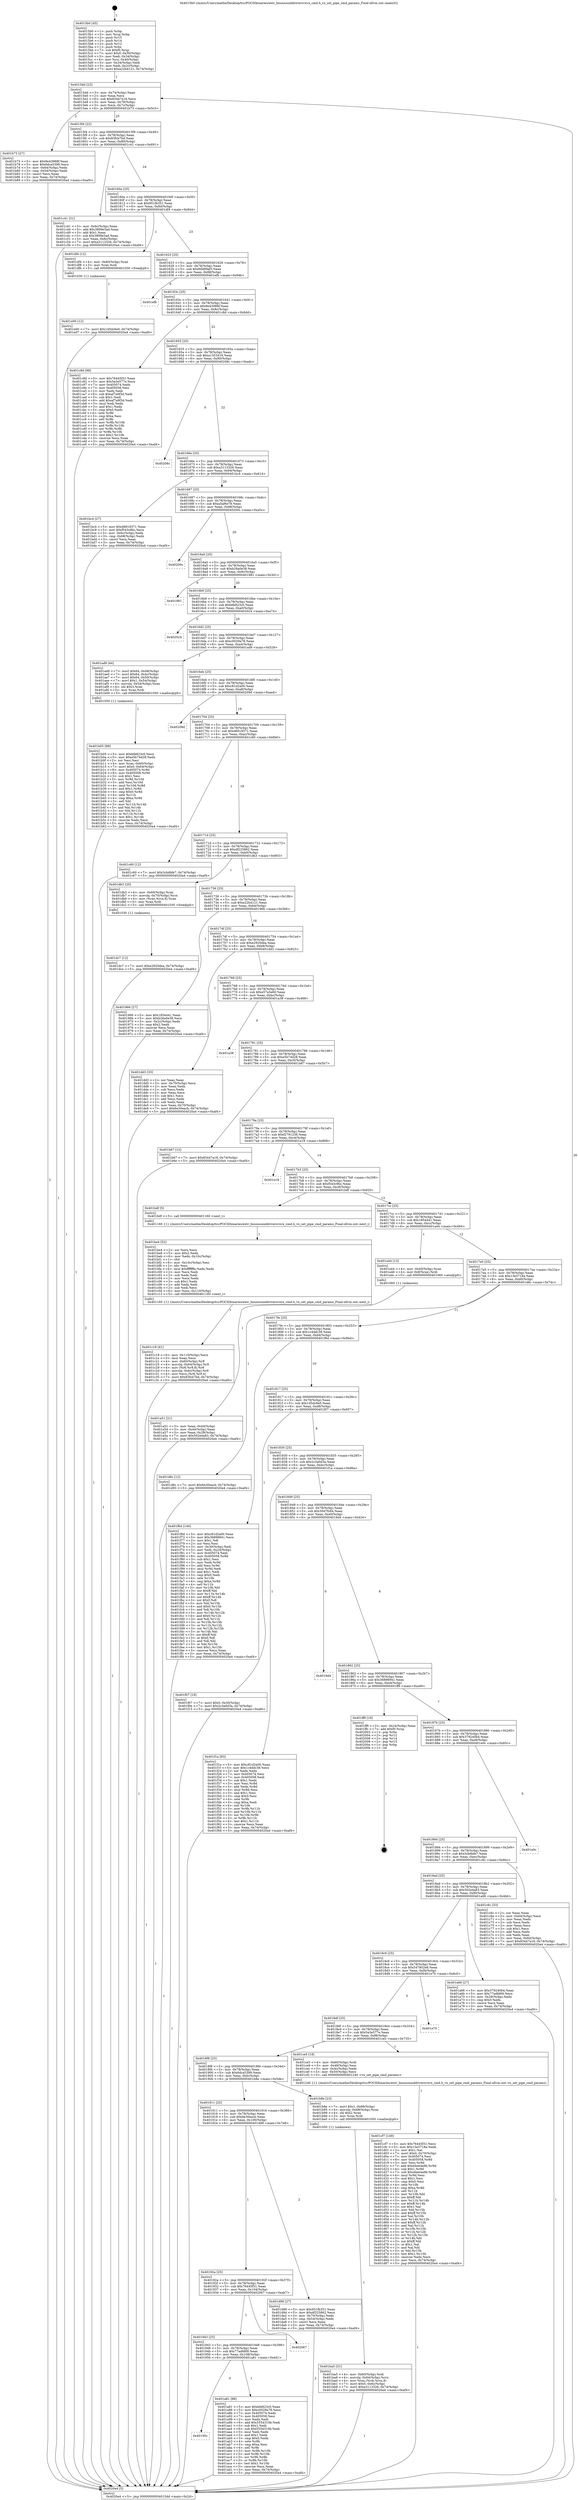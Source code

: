 digraph "0x4015b0" {
  label = "0x4015b0 (/mnt/c/Users/mathe/Desktop/tcc/POCII/binaries/extr_linuxsounddriversvxvx_cmd.h_vx_set_pipe_cmd_params_Final-ollvm.out::main(0))"
  labelloc = "t"
  node[shape=record]

  Entry [label="",width=0.3,height=0.3,shape=circle,fillcolor=black,style=filled]
  "0x4015dd" [label="{
     0x4015dd [23]\l
     | [instrs]\l
     &nbsp;&nbsp;0x4015dd \<+3\>: mov -0x74(%rbp),%eax\l
     &nbsp;&nbsp;0x4015e0 \<+2\>: mov %eax,%ecx\l
     &nbsp;&nbsp;0x4015e2 \<+6\>: sub $0x83447a18,%ecx\l
     &nbsp;&nbsp;0x4015e8 \<+3\>: mov %eax,-0x78(%rbp)\l
     &nbsp;&nbsp;0x4015eb \<+3\>: mov %ecx,-0x7c(%rbp)\l
     &nbsp;&nbsp;0x4015ee \<+6\>: je 0000000000401b73 \<main+0x5c3\>\l
  }"]
  "0x401b73" [label="{
     0x401b73 [27]\l
     | [instrs]\l
     &nbsp;&nbsp;0x401b73 \<+5\>: mov $0x9e43988f,%eax\l
     &nbsp;&nbsp;0x401b78 \<+5\>: mov $0x6dca5399,%ecx\l
     &nbsp;&nbsp;0x401b7d \<+3\>: mov -0x64(%rbp),%edx\l
     &nbsp;&nbsp;0x401b80 \<+3\>: cmp -0x54(%rbp),%edx\l
     &nbsp;&nbsp;0x401b83 \<+3\>: cmovl %ecx,%eax\l
     &nbsp;&nbsp;0x401b86 \<+3\>: mov %eax,-0x74(%rbp)\l
     &nbsp;&nbsp;0x401b89 \<+5\>: jmp 00000000004020a4 \<main+0xaf4\>\l
  }"]
  "0x4015f4" [label="{
     0x4015f4 [22]\l
     | [instrs]\l
     &nbsp;&nbsp;0x4015f4 \<+5\>: jmp 00000000004015f9 \<main+0x49\>\l
     &nbsp;&nbsp;0x4015f9 \<+3\>: mov -0x78(%rbp),%eax\l
     &nbsp;&nbsp;0x4015fc \<+5\>: sub $0x83fcb7bd,%eax\l
     &nbsp;&nbsp;0x401601 \<+3\>: mov %eax,-0x80(%rbp)\l
     &nbsp;&nbsp;0x401604 \<+6\>: je 0000000000401c41 \<main+0x691\>\l
  }"]
  Exit [label="",width=0.3,height=0.3,shape=circle,fillcolor=black,style=filled,peripheries=2]
  "0x401c41" [label="{
     0x401c41 [31]\l
     | [instrs]\l
     &nbsp;&nbsp;0x401c41 \<+3\>: mov -0x6c(%rbp),%eax\l
     &nbsp;&nbsp;0x401c44 \<+5\>: add $0x3899e3ad,%eax\l
     &nbsp;&nbsp;0x401c49 \<+3\>: add $0x1,%eax\l
     &nbsp;&nbsp;0x401c4c \<+5\>: sub $0x3899e3ad,%eax\l
     &nbsp;&nbsp;0x401c51 \<+3\>: mov %eax,-0x6c(%rbp)\l
     &nbsp;&nbsp;0x401c54 \<+7\>: movl $0xa3113326,-0x74(%rbp)\l
     &nbsp;&nbsp;0x401c5b \<+5\>: jmp 00000000004020a4 \<main+0xaf4\>\l
  }"]
  "0x40160a" [label="{
     0x40160a [25]\l
     | [instrs]\l
     &nbsp;&nbsp;0x40160a \<+5\>: jmp 000000000040160f \<main+0x5f\>\l
     &nbsp;&nbsp;0x40160f \<+3\>: mov -0x78(%rbp),%eax\l
     &nbsp;&nbsp;0x401612 \<+5\>: sub $0x951fb351,%eax\l
     &nbsp;&nbsp;0x401617 \<+6\>: mov %eax,-0x84(%rbp)\l
     &nbsp;&nbsp;0x40161d \<+6\>: je 0000000000401df4 \<main+0x844\>\l
  }"]
  "0x401e00" [label="{
     0x401e00 [12]\l
     | [instrs]\l
     &nbsp;&nbsp;0x401e00 \<+7\>: movl $0x1d5dc6e0,-0x74(%rbp)\l
     &nbsp;&nbsp;0x401e07 \<+5\>: jmp 00000000004020a4 \<main+0xaf4\>\l
  }"]
  "0x401df4" [label="{
     0x401df4 [12]\l
     | [instrs]\l
     &nbsp;&nbsp;0x401df4 \<+4\>: mov -0x60(%rbp),%rax\l
     &nbsp;&nbsp;0x401df8 \<+3\>: mov %rax,%rdi\l
     &nbsp;&nbsp;0x401dfb \<+5\>: call 0000000000401030 \<free@plt\>\l
     | [calls]\l
     &nbsp;&nbsp;0x401030 \{1\} (unknown)\l
  }"]
  "0x401623" [label="{
     0x401623 [25]\l
     | [instrs]\l
     &nbsp;&nbsp;0x401623 \<+5\>: jmp 0000000000401628 \<main+0x78\>\l
     &nbsp;&nbsp;0x401628 \<+3\>: mov -0x78(%rbp),%eax\l
     &nbsp;&nbsp;0x40162b \<+5\>: sub $0x9d499af3,%eax\l
     &nbsp;&nbsp;0x401630 \<+6\>: mov %eax,-0x88(%rbp)\l
     &nbsp;&nbsp;0x401636 \<+6\>: je 0000000000401efb \<main+0x94b\>\l
  }"]
  "0x401dc7" [label="{
     0x401dc7 [12]\l
     | [instrs]\l
     &nbsp;&nbsp;0x401dc7 \<+7\>: movl $0xe2920dea,-0x74(%rbp)\l
     &nbsp;&nbsp;0x401dce \<+5\>: jmp 00000000004020a4 \<main+0xaf4\>\l
  }"]
  "0x401efb" [label="{
     0x401efb\l
  }", style=dashed]
  "0x40163c" [label="{
     0x40163c [25]\l
     | [instrs]\l
     &nbsp;&nbsp;0x40163c \<+5\>: jmp 0000000000401641 \<main+0x91\>\l
     &nbsp;&nbsp;0x401641 \<+3\>: mov -0x78(%rbp),%eax\l
     &nbsp;&nbsp;0x401644 \<+5\>: sub $0x9e43988f,%eax\l
     &nbsp;&nbsp;0x401649 \<+6\>: mov %eax,-0x8c(%rbp)\l
     &nbsp;&nbsp;0x40164f \<+6\>: je 0000000000401c8d \<main+0x6dd\>\l
  }"]
  "0x401cf7" [label="{
     0x401cf7 [149]\l
     | [instrs]\l
     &nbsp;&nbsp;0x401cf7 \<+5\>: mov $0x76445f31,%ecx\l
     &nbsp;&nbsp;0x401cfc \<+5\>: mov $0x13e3718a,%edx\l
     &nbsp;&nbsp;0x401d01 \<+2\>: mov $0x1,%al\l
     &nbsp;&nbsp;0x401d03 \<+7\>: movl $0x0,-0x70(%rbp)\l
     &nbsp;&nbsp;0x401d0a \<+7\>: mov 0x405074,%esi\l
     &nbsp;&nbsp;0x401d11 \<+8\>: mov 0x405058,%r8d\l
     &nbsp;&nbsp;0x401d19 \<+3\>: mov %esi,%r9d\l
     &nbsp;&nbsp;0x401d1c \<+7\>: add $0xd4ee4a9b,%r9d\l
     &nbsp;&nbsp;0x401d23 \<+4\>: sub $0x1,%r9d\l
     &nbsp;&nbsp;0x401d27 \<+7\>: sub $0xd4ee4a9b,%r9d\l
     &nbsp;&nbsp;0x401d2e \<+4\>: imul %r9d,%esi\l
     &nbsp;&nbsp;0x401d32 \<+3\>: and $0x1,%esi\l
     &nbsp;&nbsp;0x401d35 \<+3\>: cmp $0x0,%esi\l
     &nbsp;&nbsp;0x401d38 \<+4\>: sete %r10b\l
     &nbsp;&nbsp;0x401d3c \<+4\>: cmp $0xa,%r8d\l
     &nbsp;&nbsp;0x401d40 \<+4\>: setl %r11b\l
     &nbsp;&nbsp;0x401d44 \<+3\>: mov %r10b,%bl\l
     &nbsp;&nbsp;0x401d47 \<+3\>: xor $0xff,%bl\l
     &nbsp;&nbsp;0x401d4a \<+3\>: mov %r11b,%r14b\l
     &nbsp;&nbsp;0x401d4d \<+4\>: xor $0xff,%r14b\l
     &nbsp;&nbsp;0x401d51 \<+2\>: xor $0x1,%al\l
     &nbsp;&nbsp;0x401d53 \<+3\>: mov %bl,%r15b\l
     &nbsp;&nbsp;0x401d56 \<+4\>: and $0xff,%r15b\l
     &nbsp;&nbsp;0x401d5a \<+3\>: and %al,%r10b\l
     &nbsp;&nbsp;0x401d5d \<+3\>: mov %r14b,%r12b\l
     &nbsp;&nbsp;0x401d60 \<+4\>: and $0xff,%r12b\l
     &nbsp;&nbsp;0x401d64 \<+3\>: and %al,%r11b\l
     &nbsp;&nbsp;0x401d67 \<+3\>: or %r10b,%r15b\l
     &nbsp;&nbsp;0x401d6a \<+3\>: or %r11b,%r12b\l
     &nbsp;&nbsp;0x401d6d \<+3\>: xor %r12b,%r15b\l
     &nbsp;&nbsp;0x401d70 \<+3\>: or %r14b,%bl\l
     &nbsp;&nbsp;0x401d73 \<+3\>: xor $0xff,%bl\l
     &nbsp;&nbsp;0x401d76 \<+2\>: or $0x1,%al\l
     &nbsp;&nbsp;0x401d78 \<+2\>: and %al,%bl\l
     &nbsp;&nbsp;0x401d7a \<+3\>: or %bl,%r15b\l
     &nbsp;&nbsp;0x401d7d \<+4\>: test $0x1,%r15b\l
     &nbsp;&nbsp;0x401d81 \<+3\>: cmovne %edx,%ecx\l
     &nbsp;&nbsp;0x401d84 \<+3\>: mov %ecx,-0x74(%rbp)\l
     &nbsp;&nbsp;0x401d87 \<+5\>: jmp 00000000004020a4 \<main+0xaf4\>\l
  }"]
  "0x401c8d" [label="{
     0x401c8d [88]\l
     | [instrs]\l
     &nbsp;&nbsp;0x401c8d \<+5\>: mov $0x76445f31,%eax\l
     &nbsp;&nbsp;0x401c92 \<+5\>: mov $0x5a3e577e,%ecx\l
     &nbsp;&nbsp;0x401c97 \<+7\>: mov 0x405074,%edx\l
     &nbsp;&nbsp;0x401c9e \<+7\>: mov 0x405058,%esi\l
     &nbsp;&nbsp;0x401ca5 \<+2\>: mov %edx,%edi\l
     &nbsp;&nbsp;0x401ca7 \<+6\>: sub $0xaf7a9f3d,%edi\l
     &nbsp;&nbsp;0x401cad \<+3\>: sub $0x1,%edi\l
     &nbsp;&nbsp;0x401cb0 \<+6\>: add $0xaf7a9f3d,%edi\l
     &nbsp;&nbsp;0x401cb6 \<+3\>: imul %edi,%edx\l
     &nbsp;&nbsp;0x401cb9 \<+3\>: and $0x1,%edx\l
     &nbsp;&nbsp;0x401cbc \<+3\>: cmp $0x0,%edx\l
     &nbsp;&nbsp;0x401cbf \<+4\>: sete %r8b\l
     &nbsp;&nbsp;0x401cc3 \<+3\>: cmp $0xa,%esi\l
     &nbsp;&nbsp;0x401cc6 \<+4\>: setl %r9b\l
     &nbsp;&nbsp;0x401cca \<+3\>: mov %r8b,%r10b\l
     &nbsp;&nbsp;0x401ccd \<+3\>: and %r9b,%r10b\l
     &nbsp;&nbsp;0x401cd0 \<+3\>: xor %r9b,%r8b\l
     &nbsp;&nbsp;0x401cd3 \<+3\>: or %r8b,%r10b\l
     &nbsp;&nbsp;0x401cd6 \<+4\>: test $0x1,%r10b\l
     &nbsp;&nbsp;0x401cda \<+3\>: cmovne %ecx,%eax\l
     &nbsp;&nbsp;0x401cdd \<+3\>: mov %eax,-0x74(%rbp)\l
     &nbsp;&nbsp;0x401ce0 \<+5\>: jmp 00000000004020a4 \<main+0xaf4\>\l
  }"]
  "0x401655" [label="{
     0x401655 [25]\l
     | [instrs]\l
     &nbsp;&nbsp;0x401655 \<+5\>: jmp 000000000040165a \<main+0xaa\>\l
     &nbsp;&nbsp;0x40165a \<+3\>: mov -0x78(%rbp),%eax\l
     &nbsp;&nbsp;0x40165d \<+5\>: sub $0xa1353416,%eax\l
     &nbsp;&nbsp;0x401662 \<+6\>: mov %eax,-0x90(%rbp)\l
     &nbsp;&nbsp;0x401668 \<+6\>: je 000000000040208c \<main+0xadc\>\l
  }"]
  "0x401c18" [label="{
     0x401c18 [41]\l
     | [instrs]\l
     &nbsp;&nbsp;0x401c18 \<+6\>: mov -0x110(%rbp),%ecx\l
     &nbsp;&nbsp;0x401c1e \<+3\>: imul %eax,%ecx\l
     &nbsp;&nbsp;0x401c21 \<+4\>: mov -0x60(%rbp),%r8\l
     &nbsp;&nbsp;0x401c25 \<+4\>: movslq -0x64(%rbp),%r9\l
     &nbsp;&nbsp;0x401c29 \<+4\>: mov (%r8,%r9,8),%r8\l
     &nbsp;&nbsp;0x401c2d \<+4\>: movslq -0x6c(%rbp),%r9\l
     &nbsp;&nbsp;0x401c31 \<+4\>: mov %ecx,(%r8,%r9,4)\l
     &nbsp;&nbsp;0x401c35 \<+7\>: movl $0x83fcb7bd,-0x74(%rbp)\l
     &nbsp;&nbsp;0x401c3c \<+5\>: jmp 00000000004020a4 \<main+0xaf4\>\l
  }"]
  "0x40208c" [label="{
     0x40208c\l
  }", style=dashed]
  "0x40166e" [label="{
     0x40166e [25]\l
     | [instrs]\l
     &nbsp;&nbsp;0x40166e \<+5\>: jmp 0000000000401673 \<main+0xc3\>\l
     &nbsp;&nbsp;0x401673 \<+3\>: mov -0x78(%rbp),%eax\l
     &nbsp;&nbsp;0x401676 \<+5\>: sub $0xa3113326,%eax\l
     &nbsp;&nbsp;0x40167b \<+6\>: mov %eax,-0x94(%rbp)\l
     &nbsp;&nbsp;0x401681 \<+6\>: je 0000000000401bc4 \<main+0x614\>\l
  }"]
  "0x401be4" [label="{
     0x401be4 [52]\l
     | [instrs]\l
     &nbsp;&nbsp;0x401be4 \<+2\>: xor %ecx,%ecx\l
     &nbsp;&nbsp;0x401be6 \<+5\>: mov $0x2,%edx\l
     &nbsp;&nbsp;0x401beb \<+6\>: mov %edx,-0x10c(%rbp)\l
     &nbsp;&nbsp;0x401bf1 \<+1\>: cltd\l
     &nbsp;&nbsp;0x401bf2 \<+6\>: mov -0x10c(%rbp),%esi\l
     &nbsp;&nbsp;0x401bf8 \<+2\>: idiv %esi\l
     &nbsp;&nbsp;0x401bfa \<+6\>: imul $0xfffffffe,%edx,%edx\l
     &nbsp;&nbsp;0x401c00 \<+2\>: mov %ecx,%edi\l
     &nbsp;&nbsp;0x401c02 \<+2\>: sub %edx,%edi\l
     &nbsp;&nbsp;0x401c04 \<+2\>: mov %ecx,%edx\l
     &nbsp;&nbsp;0x401c06 \<+3\>: sub $0x1,%edx\l
     &nbsp;&nbsp;0x401c09 \<+2\>: add %edx,%edi\l
     &nbsp;&nbsp;0x401c0b \<+2\>: sub %edi,%ecx\l
     &nbsp;&nbsp;0x401c0d \<+6\>: mov %ecx,-0x110(%rbp)\l
     &nbsp;&nbsp;0x401c13 \<+5\>: call 0000000000401160 \<next_i\>\l
     | [calls]\l
     &nbsp;&nbsp;0x401160 \{1\} (/mnt/c/Users/mathe/Desktop/tcc/POCII/binaries/extr_linuxsounddriversvxvx_cmd.h_vx_set_pipe_cmd_params_Final-ollvm.out::next_i)\l
  }"]
  "0x401bc4" [label="{
     0x401bc4 [27]\l
     | [instrs]\l
     &nbsp;&nbsp;0x401bc4 \<+5\>: mov $0xd6819371,%eax\l
     &nbsp;&nbsp;0x401bc9 \<+5\>: mov $0xf543c9bc,%ecx\l
     &nbsp;&nbsp;0x401bce \<+3\>: mov -0x6c(%rbp),%edx\l
     &nbsp;&nbsp;0x401bd1 \<+3\>: cmp -0x68(%rbp),%edx\l
     &nbsp;&nbsp;0x401bd4 \<+3\>: cmovl %ecx,%eax\l
     &nbsp;&nbsp;0x401bd7 \<+3\>: mov %eax,-0x74(%rbp)\l
     &nbsp;&nbsp;0x401bda \<+5\>: jmp 00000000004020a4 \<main+0xaf4\>\l
  }"]
  "0x401687" [label="{
     0x401687 [25]\l
     | [instrs]\l
     &nbsp;&nbsp;0x401687 \<+5\>: jmp 000000000040168c \<main+0xdc\>\l
     &nbsp;&nbsp;0x40168c \<+3\>: mov -0x78(%rbp),%eax\l
     &nbsp;&nbsp;0x40168f \<+5\>: sub $0xa5af6e78,%eax\l
     &nbsp;&nbsp;0x401694 \<+6\>: mov %eax,-0x98(%rbp)\l
     &nbsp;&nbsp;0x40169a \<+6\>: je 000000000040200c \<main+0xa5c\>\l
  }"]
  "0x401ba5" [label="{
     0x401ba5 [31]\l
     | [instrs]\l
     &nbsp;&nbsp;0x401ba5 \<+4\>: mov -0x60(%rbp),%rdi\l
     &nbsp;&nbsp;0x401ba9 \<+4\>: movslq -0x64(%rbp),%rcx\l
     &nbsp;&nbsp;0x401bad \<+4\>: mov %rax,(%rdi,%rcx,8)\l
     &nbsp;&nbsp;0x401bb1 \<+7\>: movl $0x0,-0x6c(%rbp)\l
     &nbsp;&nbsp;0x401bb8 \<+7\>: movl $0xa3113326,-0x74(%rbp)\l
     &nbsp;&nbsp;0x401bbf \<+5\>: jmp 00000000004020a4 \<main+0xaf4\>\l
  }"]
  "0x40200c" [label="{
     0x40200c\l
  }", style=dashed]
  "0x4016a0" [label="{
     0x4016a0 [25]\l
     | [instrs]\l
     &nbsp;&nbsp;0x4016a0 \<+5\>: jmp 00000000004016a5 \<main+0xf5\>\l
     &nbsp;&nbsp;0x4016a5 \<+3\>: mov -0x78(%rbp),%eax\l
     &nbsp;&nbsp;0x4016a8 \<+5\>: sub $0xb26a0e38,%eax\l
     &nbsp;&nbsp;0x4016ad \<+6\>: mov %eax,-0x9c(%rbp)\l
     &nbsp;&nbsp;0x4016b3 \<+6\>: je 0000000000401981 \<main+0x3d1\>\l
  }"]
  "0x401b05" [label="{
     0x401b05 [98]\l
     | [instrs]\l
     &nbsp;&nbsp;0x401b05 \<+5\>: mov $0xbfe823c0,%ecx\l
     &nbsp;&nbsp;0x401b0a \<+5\>: mov $0xe5b74d28,%edx\l
     &nbsp;&nbsp;0x401b0f \<+2\>: xor %esi,%esi\l
     &nbsp;&nbsp;0x401b11 \<+4\>: mov %rax,-0x60(%rbp)\l
     &nbsp;&nbsp;0x401b15 \<+7\>: movl $0x0,-0x64(%rbp)\l
     &nbsp;&nbsp;0x401b1c \<+8\>: mov 0x405074,%r8d\l
     &nbsp;&nbsp;0x401b24 \<+8\>: mov 0x405058,%r9d\l
     &nbsp;&nbsp;0x401b2c \<+3\>: sub $0x1,%esi\l
     &nbsp;&nbsp;0x401b2f \<+3\>: mov %r8d,%r10d\l
     &nbsp;&nbsp;0x401b32 \<+3\>: add %esi,%r10d\l
     &nbsp;&nbsp;0x401b35 \<+4\>: imul %r10d,%r8d\l
     &nbsp;&nbsp;0x401b39 \<+4\>: and $0x1,%r8d\l
     &nbsp;&nbsp;0x401b3d \<+4\>: cmp $0x0,%r8d\l
     &nbsp;&nbsp;0x401b41 \<+4\>: sete %r11b\l
     &nbsp;&nbsp;0x401b45 \<+4\>: cmp $0xa,%r9d\l
     &nbsp;&nbsp;0x401b49 \<+3\>: setl %bl\l
     &nbsp;&nbsp;0x401b4c \<+3\>: mov %r11b,%r14b\l
     &nbsp;&nbsp;0x401b4f \<+3\>: and %bl,%r14b\l
     &nbsp;&nbsp;0x401b52 \<+3\>: xor %bl,%r11b\l
     &nbsp;&nbsp;0x401b55 \<+3\>: or %r11b,%r14b\l
     &nbsp;&nbsp;0x401b58 \<+4\>: test $0x1,%r14b\l
     &nbsp;&nbsp;0x401b5c \<+3\>: cmovne %edx,%ecx\l
     &nbsp;&nbsp;0x401b5f \<+3\>: mov %ecx,-0x74(%rbp)\l
     &nbsp;&nbsp;0x401b62 \<+5\>: jmp 00000000004020a4 \<main+0xaf4\>\l
  }"]
  "0x401981" [label="{
     0x401981\l
  }", style=dashed]
  "0x4016b9" [label="{
     0x4016b9 [25]\l
     | [instrs]\l
     &nbsp;&nbsp;0x4016b9 \<+5\>: jmp 00000000004016be \<main+0x10e\>\l
     &nbsp;&nbsp;0x4016be \<+3\>: mov -0x78(%rbp),%eax\l
     &nbsp;&nbsp;0x4016c1 \<+5\>: sub $0xbfe823c0,%eax\l
     &nbsp;&nbsp;0x4016c6 \<+6\>: mov %eax,-0xa0(%rbp)\l
     &nbsp;&nbsp;0x4016cc \<+6\>: je 0000000000402024 \<main+0xa74\>\l
  }"]
  "0x40195c" [label="{
     0x40195c\l
  }", style=dashed]
  "0x402024" [label="{
     0x402024\l
  }", style=dashed]
  "0x4016d2" [label="{
     0x4016d2 [25]\l
     | [instrs]\l
     &nbsp;&nbsp;0x4016d2 \<+5\>: jmp 00000000004016d7 \<main+0x127\>\l
     &nbsp;&nbsp;0x4016d7 \<+3\>: mov -0x78(%rbp),%eax\l
     &nbsp;&nbsp;0x4016da \<+5\>: sub $0xc0029a78,%eax\l
     &nbsp;&nbsp;0x4016df \<+6\>: mov %eax,-0xa4(%rbp)\l
     &nbsp;&nbsp;0x4016e5 \<+6\>: je 0000000000401ad9 \<main+0x529\>\l
  }"]
  "0x401a81" [label="{
     0x401a81 [88]\l
     | [instrs]\l
     &nbsp;&nbsp;0x401a81 \<+5\>: mov $0xbfe823c0,%eax\l
     &nbsp;&nbsp;0x401a86 \<+5\>: mov $0xc0029a78,%ecx\l
     &nbsp;&nbsp;0x401a8b \<+7\>: mov 0x405074,%edx\l
     &nbsp;&nbsp;0x401a92 \<+7\>: mov 0x405058,%esi\l
     &nbsp;&nbsp;0x401a99 \<+2\>: mov %edx,%edi\l
     &nbsp;&nbsp;0x401a9b \<+6\>: add $0x5554310b,%edi\l
     &nbsp;&nbsp;0x401aa1 \<+3\>: sub $0x1,%edi\l
     &nbsp;&nbsp;0x401aa4 \<+6\>: sub $0x5554310b,%edi\l
     &nbsp;&nbsp;0x401aaa \<+3\>: imul %edi,%edx\l
     &nbsp;&nbsp;0x401aad \<+3\>: and $0x1,%edx\l
     &nbsp;&nbsp;0x401ab0 \<+3\>: cmp $0x0,%edx\l
     &nbsp;&nbsp;0x401ab3 \<+4\>: sete %r8b\l
     &nbsp;&nbsp;0x401ab7 \<+3\>: cmp $0xa,%esi\l
     &nbsp;&nbsp;0x401aba \<+4\>: setl %r9b\l
     &nbsp;&nbsp;0x401abe \<+3\>: mov %r8b,%r10b\l
     &nbsp;&nbsp;0x401ac1 \<+3\>: and %r9b,%r10b\l
     &nbsp;&nbsp;0x401ac4 \<+3\>: xor %r9b,%r8b\l
     &nbsp;&nbsp;0x401ac7 \<+3\>: or %r8b,%r10b\l
     &nbsp;&nbsp;0x401aca \<+4\>: test $0x1,%r10b\l
     &nbsp;&nbsp;0x401ace \<+3\>: cmovne %ecx,%eax\l
     &nbsp;&nbsp;0x401ad1 \<+3\>: mov %eax,-0x74(%rbp)\l
     &nbsp;&nbsp;0x401ad4 \<+5\>: jmp 00000000004020a4 \<main+0xaf4\>\l
  }"]
  "0x401ad9" [label="{
     0x401ad9 [44]\l
     | [instrs]\l
     &nbsp;&nbsp;0x401ad9 \<+7\>: movl $0x64,-0x48(%rbp)\l
     &nbsp;&nbsp;0x401ae0 \<+7\>: movl $0x64,-0x4c(%rbp)\l
     &nbsp;&nbsp;0x401ae7 \<+7\>: movl $0x64,-0x50(%rbp)\l
     &nbsp;&nbsp;0x401aee \<+7\>: movl $0x1,-0x54(%rbp)\l
     &nbsp;&nbsp;0x401af5 \<+4\>: movslq -0x54(%rbp),%rax\l
     &nbsp;&nbsp;0x401af9 \<+4\>: shl $0x3,%rax\l
     &nbsp;&nbsp;0x401afd \<+3\>: mov %rax,%rdi\l
     &nbsp;&nbsp;0x401b00 \<+5\>: call 0000000000401050 \<malloc@plt\>\l
     | [calls]\l
     &nbsp;&nbsp;0x401050 \{1\} (unknown)\l
  }"]
  "0x4016eb" [label="{
     0x4016eb [25]\l
     | [instrs]\l
     &nbsp;&nbsp;0x4016eb \<+5\>: jmp 00000000004016f0 \<main+0x140\>\l
     &nbsp;&nbsp;0x4016f0 \<+3\>: mov -0x78(%rbp),%eax\l
     &nbsp;&nbsp;0x4016f3 \<+5\>: sub $0xc81d2a00,%eax\l
     &nbsp;&nbsp;0x4016f8 \<+6\>: mov %eax,-0xa8(%rbp)\l
     &nbsp;&nbsp;0x4016fe \<+6\>: je 000000000040209d \<main+0xaed\>\l
  }"]
  "0x401943" [label="{
     0x401943 [25]\l
     | [instrs]\l
     &nbsp;&nbsp;0x401943 \<+5\>: jmp 0000000000401948 \<main+0x398\>\l
     &nbsp;&nbsp;0x401948 \<+3\>: mov -0x78(%rbp),%eax\l
     &nbsp;&nbsp;0x40194b \<+5\>: sub $0x77adfd69,%eax\l
     &nbsp;&nbsp;0x401950 \<+6\>: mov %eax,-0x108(%rbp)\l
     &nbsp;&nbsp;0x401956 \<+6\>: je 0000000000401a81 \<main+0x4d1\>\l
  }"]
  "0x40209d" [label="{
     0x40209d\l
  }", style=dashed]
  "0x401704" [label="{
     0x401704 [25]\l
     | [instrs]\l
     &nbsp;&nbsp;0x401704 \<+5\>: jmp 0000000000401709 \<main+0x159\>\l
     &nbsp;&nbsp;0x401709 \<+3\>: mov -0x78(%rbp),%eax\l
     &nbsp;&nbsp;0x40170c \<+5\>: sub $0xd6819371,%eax\l
     &nbsp;&nbsp;0x401711 \<+6\>: mov %eax,-0xac(%rbp)\l
     &nbsp;&nbsp;0x401717 \<+6\>: je 0000000000401c60 \<main+0x6b0\>\l
  }"]
  "0x402067" [label="{
     0x402067\l
  }", style=dashed]
  "0x401c60" [label="{
     0x401c60 [12]\l
     | [instrs]\l
     &nbsp;&nbsp;0x401c60 \<+7\>: movl $0x3cbdbfe7,-0x74(%rbp)\l
     &nbsp;&nbsp;0x401c67 \<+5\>: jmp 00000000004020a4 \<main+0xaf4\>\l
  }"]
  "0x40171d" [label="{
     0x40171d [25]\l
     | [instrs]\l
     &nbsp;&nbsp;0x40171d \<+5\>: jmp 0000000000401722 \<main+0x172\>\l
     &nbsp;&nbsp;0x401722 \<+3\>: mov -0x78(%rbp),%eax\l
     &nbsp;&nbsp;0x401725 \<+5\>: sub $0xdf225862,%eax\l
     &nbsp;&nbsp;0x40172a \<+6\>: mov %eax,-0xb0(%rbp)\l
     &nbsp;&nbsp;0x401730 \<+6\>: je 0000000000401db3 \<main+0x803\>\l
  }"]
  "0x40192a" [label="{
     0x40192a [25]\l
     | [instrs]\l
     &nbsp;&nbsp;0x40192a \<+5\>: jmp 000000000040192f \<main+0x37f\>\l
     &nbsp;&nbsp;0x40192f \<+3\>: mov -0x78(%rbp),%eax\l
     &nbsp;&nbsp;0x401932 \<+5\>: sub $0x76445f31,%eax\l
     &nbsp;&nbsp;0x401937 \<+6\>: mov %eax,-0x104(%rbp)\l
     &nbsp;&nbsp;0x40193d \<+6\>: je 0000000000402067 \<main+0xab7\>\l
  }"]
  "0x401db3" [label="{
     0x401db3 [20]\l
     | [instrs]\l
     &nbsp;&nbsp;0x401db3 \<+4\>: mov -0x60(%rbp),%rax\l
     &nbsp;&nbsp;0x401db7 \<+4\>: movslq -0x70(%rbp),%rcx\l
     &nbsp;&nbsp;0x401dbb \<+4\>: mov (%rax,%rcx,8),%rax\l
     &nbsp;&nbsp;0x401dbf \<+3\>: mov %rax,%rdi\l
     &nbsp;&nbsp;0x401dc2 \<+5\>: call 0000000000401030 \<free@plt\>\l
     | [calls]\l
     &nbsp;&nbsp;0x401030 \{1\} (unknown)\l
  }"]
  "0x401736" [label="{
     0x401736 [25]\l
     | [instrs]\l
     &nbsp;&nbsp;0x401736 \<+5\>: jmp 000000000040173b \<main+0x18b\>\l
     &nbsp;&nbsp;0x40173b \<+3\>: mov -0x78(%rbp),%eax\l
     &nbsp;&nbsp;0x40173e \<+5\>: sub $0xe22b4121,%eax\l
     &nbsp;&nbsp;0x401743 \<+6\>: mov %eax,-0xb4(%rbp)\l
     &nbsp;&nbsp;0x401749 \<+6\>: je 0000000000401966 \<main+0x3b6\>\l
  }"]
  "0x401d98" [label="{
     0x401d98 [27]\l
     | [instrs]\l
     &nbsp;&nbsp;0x401d98 \<+5\>: mov $0x951fb351,%eax\l
     &nbsp;&nbsp;0x401d9d \<+5\>: mov $0xdf225862,%ecx\l
     &nbsp;&nbsp;0x401da2 \<+3\>: mov -0x70(%rbp),%edx\l
     &nbsp;&nbsp;0x401da5 \<+3\>: cmp -0x54(%rbp),%edx\l
     &nbsp;&nbsp;0x401da8 \<+3\>: cmovl %ecx,%eax\l
     &nbsp;&nbsp;0x401dab \<+3\>: mov %eax,-0x74(%rbp)\l
     &nbsp;&nbsp;0x401dae \<+5\>: jmp 00000000004020a4 \<main+0xaf4\>\l
  }"]
  "0x401966" [label="{
     0x401966 [27]\l
     | [instrs]\l
     &nbsp;&nbsp;0x401966 \<+5\>: mov $0x1854441,%eax\l
     &nbsp;&nbsp;0x40196b \<+5\>: mov $0xb26a0e38,%ecx\l
     &nbsp;&nbsp;0x401970 \<+3\>: mov -0x2c(%rbp),%edx\l
     &nbsp;&nbsp;0x401973 \<+3\>: cmp $0x2,%edx\l
     &nbsp;&nbsp;0x401976 \<+3\>: cmovne %ecx,%eax\l
     &nbsp;&nbsp;0x401979 \<+3\>: mov %eax,-0x74(%rbp)\l
     &nbsp;&nbsp;0x40197c \<+5\>: jmp 00000000004020a4 \<main+0xaf4\>\l
  }"]
  "0x40174f" [label="{
     0x40174f [25]\l
     | [instrs]\l
     &nbsp;&nbsp;0x40174f \<+5\>: jmp 0000000000401754 \<main+0x1a4\>\l
     &nbsp;&nbsp;0x401754 \<+3\>: mov -0x78(%rbp),%eax\l
     &nbsp;&nbsp;0x401757 \<+5\>: sub $0xe2920dea,%eax\l
     &nbsp;&nbsp;0x40175c \<+6\>: mov %eax,-0xb8(%rbp)\l
     &nbsp;&nbsp;0x401762 \<+6\>: je 0000000000401dd3 \<main+0x823\>\l
  }"]
  "0x4020a4" [label="{
     0x4020a4 [5]\l
     | [instrs]\l
     &nbsp;&nbsp;0x4020a4 \<+5\>: jmp 00000000004015dd \<main+0x2d\>\l
  }"]
  "0x4015b0" [label="{
     0x4015b0 [45]\l
     | [instrs]\l
     &nbsp;&nbsp;0x4015b0 \<+1\>: push %rbp\l
     &nbsp;&nbsp;0x4015b1 \<+3\>: mov %rsp,%rbp\l
     &nbsp;&nbsp;0x4015b4 \<+2\>: push %r15\l
     &nbsp;&nbsp;0x4015b6 \<+2\>: push %r14\l
     &nbsp;&nbsp;0x4015b8 \<+2\>: push %r12\l
     &nbsp;&nbsp;0x4015ba \<+1\>: push %rbx\l
     &nbsp;&nbsp;0x4015bb \<+7\>: sub $0xf0,%rsp\l
     &nbsp;&nbsp;0x4015c2 \<+7\>: movl $0x0,-0x30(%rbp)\l
     &nbsp;&nbsp;0x4015c9 \<+3\>: mov %edi,-0x34(%rbp)\l
     &nbsp;&nbsp;0x4015cc \<+4\>: mov %rsi,-0x40(%rbp)\l
     &nbsp;&nbsp;0x4015d0 \<+3\>: mov -0x34(%rbp),%edi\l
     &nbsp;&nbsp;0x4015d3 \<+3\>: mov %edi,-0x2c(%rbp)\l
     &nbsp;&nbsp;0x4015d6 \<+7\>: movl $0xe22b4121,-0x74(%rbp)\l
  }"]
  "0x401911" [label="{
     0x401911 [25]\l
     | [instrs]\l
     &nbsp;&nbsp;0x401911 \<+5\>: jmp 0000000000401916 \<main+0x366\>\l
     &nbsp;&nbsp;0x401916 \<+3\>: mov -0x78(%rbp),%eax\l
     &nbsp;&nbsp;0x401919 \<+5\>: sub $0x6e30eacb,%eax\l
     &nbsp;&nbsp;0x40191e \<+6\>: mov %eax,-0x100(%rbp)\l
     &nbsp;&nbsp;0x401924 \<+6\>: je 0000000000401d98 \<main+0x7e8\>\l
  }"]
  "0x401dd3" [label="{
     0x401dd3 [33]\l
     | [instrs]\l
     &nbsp;&nbsp;0x401dd3 \<+2\>: xor %eax,%eax\l
     &nbsp;&nbsp;0x401dd5 \<+3\>: mov -0x70(%rbp),%ecx\l
     &nbsp;&nbsp;0x401dd8 \<+2\>: mov %eax,%edx\l
     &nbsp;&nbsp;0x401dda \<+2\>: sub %ecx,%edx\l
     &nbsp;&nbsp;0x401ddc \<+2\>: mov %eax,%ecx\l
     &nbsp;&nbsp;0x401dde \<+3\>: sub $0x1,%ecx\l
     &nbsp;&nbsp;0x401de1 \<+2\>: add %ecx,%edx\l
     &nbsp;&nbsp;0x401de3 \<+2\>: sub %edx,%eax\l
     &nbsp;&nbsp;0x401de5 \<+3\>: mov %eax,-0x70(%rbp)\l
     &nbsp;&nbsp;0x401de8 \<+7\>: movl $0x6e30eacb,-0x74(%rbp)\l
     &nbsp;&nbsp;0x401def \<+5\>: jmp 00000000004020a4 \<main+0xaf4\>\l
  }"]
  "0x401768" [label="{
     0x401768 [25]\l
     | [instrs]\l
     &nbsp;&nbsp;0x401768 \<+5\>: jmp 000000000040176d \<main+0x1bd\>\l
     &nbsp;&nbsp;0x40176d \<+3\>: mov -0x78(%rbp),%eax\l
     &nbsp;&nbsp;0x401770 \<+5\>: sub $0xe57a5e60,%eax\l
     &nbsp;&nbsp;0x401775 \<+6\>: mov %eax,-0xbc(%rbp)\l
     &nbsp;&nbsp;0x40177b \<+6\>: je 0000000000401a38 \<main+0x488\>\l
  }"]
  "0x401b8e" [label="{
     0x401b8e [23]\l
     | [instrs]\l
     &nbsp;&nbsp;0x401b8e \<+7\>: movl $0x1,-0x68(%rbp)\l
     &nbsp;&nbsp;0x401b95 \<+4\>: movslq -0x68(%rbp),%rax\l
     &nbsp;&nbsp;0x401b99 \<+4\>: shl $0x2,%rax\l
     &nbsp;&nbsp;0x401b9d \<+3\>: mov %rax,%rdi\l
     &nbsp;&nbsp;0x401ba0 \<+5\>: call 0000000000401050 \<malloc@plt\>\l
     | [calls]\l
     &nbsp;&nbsp;0x401050 \{1\} (unknown)\l
  }"]
  "0x401a38" [label="{
     0x401a38\l
  }", style=dashed]
  "0x401781" [label="{
     0x401781 [25]\l
     | [instrs]\l
     &nbsp;&nbsp;0x401781 \<+5\>: jmp 0000000000401786 \<main+0x1d6\>\l
     &nbsp;&nbsp;0x401786 \<+3\>: mov -0x78(%rbp),%eax\l
     &nbsp;&nbsp;0x401789 \<+5\>: sub $0xe5b74d28,%eax\l
     &nbsp;&nbsp;0x40178e \<+6\>: mov %eax,-0xc0(%rbp)\l
     &nbsp;&nbsp;0x401794 \<+6\>: je 0000000000401b67 \<main+0x5b7\>\l
  }"]
  "0x4018f8" [label="{
     0x4018f8 [25]\l
     | [instrs]\l
     &nbsp;&nbsp;0x4018f8 \<+5\>: jmp 00000000004018fd \<main+0x34d\>\l
     &nbsp;&nbsp;0x4018fd \<+3\>: mov -0x78(%rbp),%eax\l
     &nbsp;&nbsp;0x401900 \<+5\>: sub $0x6dca5399,%eax\l
     &nbsp;&nbsp;0x401905 \<+6\>: mov %eax,-0xfc(%rbp)\l
     &nbsp;&nbsp;0x40190b \<+6\>: je 0000000000401b8e \<main+0x5de\>\l
  }"]
  "0x401b67" [label="{
     0x401b67 [12]\l
     | [instrs]\l
     &nbsp;&nbsp;0x401b67 \<+7\>: movl $0x83447a18,-0x74(%rbp)\l
     &nbsp;&nbsp;0x401b6e \<+5\>: jmp 00000000004020a4 \<main+0xaf4\>\l
  }"]
  "0x40179a" [label="{
     0x40179a [25]\l
     | [instrs]\l
     &nbsp;&nbsp;0x40179a \<+5\>: jmp 000000000040179f \<main+0x1ef\>\l
     &nbsp;&nbsp;0x40179f \<+3\>: mov -0x78(%rbp),%eax\l
     &nbsp;&nbsp;0x4017a2 \<+5\>: sub $0xf2791236,%eax\l
     &nbsp;&nbsp;0x4017a7 \<+6\>: mov %eax,-0xc4(%rbp)\l
     &nbsp;&nbsp;0x4017ad \<+6\>: je 0000000000401e18 \<main+0x868\>\l
  }"]
  "0x401ce5" [label="{
     0x401ce5 [18]\l
     | [instrs]\l
     &nbsp;&nbsp;0x401ce5 \<+4\>: mov -0x60(%rbp),%rdi\l
     &nbsp;&nbsp;0x401ce9 \<+3\>: mov -0x48(%rbp),%esi\l
     &nbsp;&nbsp;0x401cec \<+3\>: mov -0x4c(%rbp),%edx\l
     &nbsp;&nbsp;0x401cef \<+3\>: mov -0x50(%rbp),%ecx\l
     &nbsp;&nbsp;0x401cf2 \<+5\>: call 0000000000401240 \<vx_set_pipe_cmd_params\>\l
     | [calls]\l
     &nbsp;&nbsp;0x401240 \{1\} (/mnt/c/Users/mathe/Desktop/tcc/POCII/binaries/extr_linuxsounddriversvxvx_cmd.h_vx_set_pipe_cmd_params_Final-ollvm.out::vx_set_pipe_cmd_params)\l
  }"]
  "0x401e18" [label="{
     0x401e18\l
  }", style=dashed]
  "0x4017b3" [label="{
     0x4017b3 [25]\l
     | [instrs]\l
     &nbsp;&nbsp;0x4017b3 \<+5\>: jmp 00000000004017b8 \<main+0x208\>\l
     &nbsp;&nbsp;0x4017b8 \<+3\>: mov -0x78(%rbp),%eax\l
     &nbsp;&nbsp;0x4017bb \<+5\>: sub $0xf543c9bc,%eax\l
     &nbsp;&nbsp;0x4017c0 \<+6\>: mov %eax,-0xc8(%rbp)\l
     &nbsp;&nbsp;0x4017c6 \<+6\>: je 0000000000401bdf \<main+0x62f\>\l
  }"]
  "0x4018df" [label="{
     0x4018df [25]\l
     | [instrs]\l
     &nbsp;&nbsp;0x4018df \<+5\>: jmp 00000000004018e4 \<main+0x334\>\l
     &nbsp;&nbsp;0x4018e4 \<+3\>: mov -0x78(%rbp),%eax\l
     &nbsp;&nbsp;0x4018e7 \<+5\>: sub $0x5a3e577e,%eax\l
     &nbsp;&nbsp;0x4018ec \<+6\>: mov %eax,-0xf8(%rbp)\l
     &nbsp;&nbsp;0x4018f2 \<+6\>: je 0000000000401ce5 \<main+0x735\>\l
  }"]
  "0x401bdf" [label="{
     0x401bdf [5]\l
     | [instrs]\l
     &nbsp;&nbsp;0x401bdf \<+5\>: call 0000000000401160 \<next_i\>\l
     | [calls]\l
     &nbsp;&nbsp;0x401160 \{1\} (/mnt/c/Users/mathe/Desktop/tcc/POCII/binaries/extr_linuxsounddriversvxvx_cmd.h_vx_set_pipe_cmd_params_Final-ollvm.out::next_i)\l
  }"]
  "0x4017cc" [label="{
     0x4017cc [25]\l
     | [instrs]\l
     &nbsp;&nbsp;0x4017cc \<+5\>: jmp 00000000004017d1 \<main+0x221\>\l
     &nbsp;&nbsp;0x4017d1 \<+3\>: mov -0x78(%rbp),%eax\l
     &nbsp;&nbsp;0x4017d4 \<+5\>: sub $0x1854441,%eax\l
     &nbsp;&nbsp;0x4017d9 \<+6\>: mov %eax,-0xcc(%rbp)\l
     &nbsp;&nbsp;0x4017df \<+6\>: je 0000000000401a44 \<main+0x494\>\l
  }"]
  "0x401e70" [label="{
     0x401e70\l
  }", style=dashed]
  "0x401a44" [label="{
     0x401a44 [13]\l
     | [instrs]\l
     &nbsp;&nbsp;0x401a44 \<+4\>: mov -0x40(%rbp),%rax\l
     &nbsp;&nbsp;0x401a48 \<+4\>: mov 0x8(%rax),%rdi\l
     &nbsp;&nbsp;0x401a4c \<+5\>: call 0000000000401060 \<atoi@plt\>\l
     | [calls]\l
     &nbsp;&nbsp;0x401060 \{1\} (unknown)\l
  }"]
  "0x4017e5" [label="{
     0x4017e5 [25]\l
     | [instrs]\l
     &nbsp;&nbsp;0x4017e5 \<+5\>: jmp 00000000004017ea \<main+0x23a\>\l
     &nbsp;&nbsp;0x4017ea \<+3\>: mov -0x78(%rbp),%eax\l
     &nbsp;&nbsp;0x4017ed \<+5\>: sub $0x13e3718a,%eax\l
     &nbsp;&nbsp;0x4017f2 \<+6\>: mov %eax,-0xd0(%rbp)\l
     &nbsp;&nbsp;0x4017f8 \<+6\>: je 0000000000401d8c \<main+0x7dc\>\l
  }"]
  "0x401a51" [label="{
     0x401a51 [21]\l
     | [instrs]\l
     &nbsp;&nbsp;0x401a51 \<+3\>: mov %eax,-0x44(%rbp)\l
     &nbsp;&nbsp;0x401a54 \<+3\>: mov -0x44(%rbp),%eax\l
     &nbsp;&nbsp;0x401a57 \<+3\>: mov %eax,-0x28(%rbp)\l
     &nbsp;&nbsp;0x401a5a \<+7\>: movl $0x502e4a83,-0x74(%rbp)\l
     &nbsp;&nbsp;0x401a61 \<+5\>: jmp 00000000004020a4 \<main+0xaf4\>\l
  }"]
  "0x4018c6" [label="{
     0x4018c6 [25]\l
     | [instrs]\l
     &nbsp;&nbsp;0x4018c6 \<+5\>: jmp 00000000004018cb \<main+0x31b\>\l
     &nbsp;&nbsp;0x4018cb \<+3\>: mov -0x78(%rbp),%eax\l
     &nbsp;&nbsp;0x4018ce \<+5\>: sub $0x547802e8,%eax\l
     &nbsp;&nbsp;0x4018d3 \<+6\>: mov %eax,-0xf4(%rbp)\l
     &nbsp;&nbsp;0x4018d9 \<+6\>: je 0000000000401e70 \<main+0x8c0\>\l
  }"]
  "0x401d8c" [label="{
     0x401d8c [12]\l
     | [instrs]\l
     &nbsp;&nbsp;0x401d8c \<+7\>: movl $0x6e30eacb,-0x74(%rbp)\l
     &nbsp;&nbsp;0x401d93 \<+5\>: jmp 00000000004020a4 \<main+0xaf4\>\l
  }"]
  "0x4017fe" [label="{
     0x4017fe [25]\l
     | [instrs]\l
     &nbsp;&nbsp;0x4017fe \<+5\>: jmp 0000000000401803 \<main+0x253\>\l
     &nbsp;&nbsp;0x401803 \<+3\>: mov -0x78(%rbp),%eax\l
     &nbsp;&nbsp;0x401806 \<+5\>: sub $0x1c4ddc38,%eax\l
     &nbsp;&nbsp;0x40180b \<+6\>: mov %eax,-0xd4(%rbp)\l
     &nbsp;&nbsp;0x401811 \<+6\>: je 0000000000401f6d \<main+0x9bd\>\l
  }"]
  "0x401a66" [label="{
     0x401a66 [27]\l
     | [instrs]\l
     &nbsp;&nbsp;0x401a66 \<+5\>: mov $0x379240b4,%eax\l
     &nbsp;&nbsp;0x401a6b \<+5\>: mov $0x77adfd69,%ecx\l
     &nbsp;&nbsp;0x401a70 \<+3\>: mov -0x28(%rbp),%edx\l
     &nbsp;&nbsp;0x401a73 \<+3\>: cmp $0x0,%edx\l
     &nbsp;&nbsp;0x401a76 \<+3\>: cmove %ecx,%eax\l
     &nbsp;&nbsp;0x401a79 \<+3\>: mov %eax,-0x74(%rbp)\l
     &nbsp;&nbsp;0x401a7c \<+5\>: jmp 00000000004020a4 \<main+0xaf4\>\l
  }"]
  "0x401f6d" [label="{
     0x401f6d [140]\l
     | [instrs]\l
     &nbsp;&nbsp;0x401f6d \<+5\>: mov $0xc81d2a00,%eax\l
     &nbsp;&nbsp;0x401f72 \<+5\>: mov $0x36898941,%ecx\l
     &nbsp;&nbsp;0x401f77 \<+2\>: mov $0x1,%dl\l
     &nbsp;&nbsp;0x401f79 \<+2\>: xor %esi,%esi\l
     &nbsp;&nbsp;0x401f7b \<+3\>: mov -0x30(%rbp),%edi\l
     &nbsp;&nbsp;0x401f7e \<+3\>: mov %edi,-0x24(%rbp)\l
     &nbsp;&nbsp;0x401f81 \<+7\>: mov 0x405074,%edi\l
     &nbsp;&nbsp;0x401f88 \<+8\>: mov 0x405058,%r8d\l
     &nbsp;&nbsp;0x401f90 \<+3\>: sub $0x1,%esi\l
     &nbsp;&nbsp;0x401f93 \<+3\>: mov %edi,%r9d\l
     &nbsp;&nbsp;0x401f96 \<+3\>: add %esi,%r9d\l
     &nbsp;&nbsp;0x401f99 \<+4\>: imul %r9d,%edi\l
     &nbsp;&nbsp;0x401f9d \<+3\>: and $0x1,%edi\l
     &nbsp;&nbsp;0x401fa0 \<+3\>: cmp $0x0,%edi\l
     &nbsp;&nbsp;0x401fa3 \<+4\>: sete %r10b\l
     &nbsp;&nbsp;0x401fa7 \<+4\>: cmp $0xa,%r8d\l
     &nbsp;&nbsp;0x401fab \<+4\>: setl %r11b\l
     &nbsp;&nbsp;0x401faf \<+3\>: mov %r10b,%bl\l
     &nbsp;&nbsp;0x401fb2 \<+3\>: xor $0xff,%bl\l
     &nbsp;&nbsp;0x401fb5 \<+3\>: mov %r11b,%r14b\l
     &nbsp;&nbsp;0x401fb8 \<+4\>: xor $0xff,%r14b\l
     &nbsp;&nbsp;0x401fbc \<+3\>: xor $0x0,%dl\l
     &nbsp;&nbsp;0x401fbf \<+3\>: mov %bl,%r15b\l
     &nbsp;&nbsp;0x401fc2 \<+4\>: and $0x0,%r15b\l
     &nbsp;&nbsp;0x401fc6 \<+3\>: and %dl,%r10b\l
     &nbsp;&nbsp;0x401fc9 \<+3\>: mov %r14b,%r12b\l
     &nbsp;&nbsp;0x401fcc \<+4\>: and $0x0,%r12b\l
     &nbsp;&nbsp;0x401fd0 \<+3\>: and %dl,%r11b\l
     &nbsp;&nbsp;0x401fd3 \<+3\>: or %r10b,%r15b\l
     &nbsp;&nbsp;0x401fd6 \<+3\>: or %r11b,%r12b\l
     &nbsp;&nbsp;0x401fd9 \<+3\>: xor %r12b,%r15b\l
     &nbsp;&nbsp;0x401fdc \<+3\>: or %r14b,%bl\l
     &nbsp;&nbsp;0x401fdf \<+3\>: xor $0xff,%bl\l
     &nbsp;&nbsp;0x401fe2 \<+3\>: or $0x0,%dl\l
     &nbsp;&nbsp;0x401fe5 \<+2\>: and %dl,%bl\l
     &nbsp;&nbsp;0x401fe7 \<+3\>: or %bl,%r15b\l
     &nbsp;&nbsp;0x401fea \<+4\>: test $0x1,%r15b\l
     &nbsp;&nbsp;0x401fee \<+3\>: cmovne %ecx,%eax\l
     &nbsp;&nbsp;0x401ff1 \<+3\>: mov %eax,-0x74(%rbp)\l
     &nbsp;&nbsp;0x401ff4 \<+5\>: jmp 00000000004020a4 \<main+0xaf4\>\l
  }"]
  "0x401817" [label="{
     0x401817 [25]\l
     | [instrs]\l
     &nbsp;&nbsp;0x401817 \<+5\>: jmp 000000000040181c \<main+0x26c\>\l
     &nbsp;&nbsp;0x40181c \<+3\>: mov -0x78(%rbp),%eax\l
     &nbsp;&nbsp;0x40181f \<+5\>: sub $0x1d5dc6e0,%eax\l
     &nbsp;&nbsp;0x401824 \<+6\>: mov %eax,-0xd8(%rbp)\l
     &nbsp;&nbsp;0x40182a \<+6\>: je 0000000000401f07 \<main+0x957\>\l
  }"]
  "0x4018ad" [label="{
     0x4018ad [25]\l
     | [instrs]\l
     &nbsp;&nbsp;0x4018ad \<+5\>: jmp 00000000004018b2 \<main+0x302\>\l
     &nbsp;&nbsp;0x4018b2 \<+3\>: mov -0x78(%rbp),%eax\l
     &nbsp;&nbsp;0x4018b5 \<+5\>: sub $0x502e4a83,%eax\l
     &nbsp;&nbsp;0x4018ba \<+6\>: mov %eax,-0xf0(%rbp)\l
     &nbsp;&nbsp;0x4018c0 \<+6\>: je 0000000000401a66 \<main+0x4b6\>\l
  }"]
  "0x401f07" [label="{
     0x401f07 [19]\l
     | [instrs]\l
     &nbsp;&nbsp;0x401f07 \<+7\>: movl $0x0,-0x30(%rbp)\l
     &nbsp;&nbsp;0x401f0e \<+7\>: movl $0x2c3a0d3a,-0x74(%rbp)\l
     &nbsp;&nbsp;0x401f15 \<+5\>: jmp 00000000004020a4 \<main+0xaf4\>\l
  }"]
  "0x401830" [label="{
     0x401830 [25]\l
     | [instrs]\l
     &nbsp;&nbsp;0x401830 \<+5\>: jmp 0000000000401835 \<main+0x285\>\l
     &nbsp;&nbsp;0x401835 \<+3\>: mov -0x78(%rbp),%eax\l
     &nbsp;&nbsp;0x401838 \<+5\>: sub $0x2c3a0d3a,%eax\l
     &nbsp;&nbsp;0x40183d \<+6\>: mov %eax,-0xdc(%rbp)\l
     &nbsp;&nbsp;0x401843 \<+6\>: je 0000000000401f1a \<main+0x96a\>\l
  }"]
  "0x401c6c" [label="{
     0x401c6c [33]\l
     | [instrs]\l
     &nbsp;&nbsp;0x401c6c \<+2\>: xor %eax,%eax\l
     &nbsp;&nbsp;0x401c6e \<+3\>: mov -0x64(%rbp),%ecx\l
     &nbsp;&nbsp;0x401c71 \<+2\>: mov %eax,%edx\l
     &nbsp;&nbsp;0x401c73 \<+2\>: sub %ecx,%edx\l
     &nbsp;&nbsp;0x401c75 \<+2\>: mov %eax,%ecx\l
     &nbsp;&nbsp;0x401c77 \<+3\>: sub $0x1,%ecx\l
     &nbsp;&nbsp;0x401c7a \<+2\>: add %ecx,%edx\l
     &nbsp;&nbsp;0x401c7c \<+2\>: sub %edx,%eax\l
     &nbsp;&nbsp;0x401c7e \<+3\>: mov %eax,-0x64(%rbp)\l
     &nbsp;&nbsp;0x401c81 \<+7\>: movl $0x83447a18,-0x74(%rbp)\l
     &nbsp;&nbsp;0x401c88 \<+5\>: jmp 00000000004020a4 \<main+0xaf4\>\l
  }"]
  "0x401f1a" [label="{
     0x401f1a [83]\l
     | [instrs]\l
     &nbsp;&nbsp;0x401f1a \<+5\>: mov $0xc81d2a00,%eax\l
     &nbsp;&nbsp;0x401f1f \<+5\>: mov $0x1c4ddc38,%ecx\l
     &nbsp;&nbsp;0x401f24 \<+2\>: xor %edx,%edx\l
     &nbsp;&nbsp;0x401f26 \<+7\>: mov 0x405074,%esi\l
     &nbsp;&nbsp;0x401f2d \<+7\>: mov 0x405058,%edi\l
     &nbsp;&nbsp;0x401f34 \<+3\>: sub $0x1,%edx\l
     &nbsp;&nbsp;0x401f37 \<+3\>: mov %esi,%r8d\l
     &nbsp;&nbsp;0x401f3a \<+3\>: add %edx,%r8d\l
     &nbsp;&nbsp;0x401f3d \<+4\>: imul %r8d,%esi\l
     &nbsp;&nbsp;0x401f41 \<+3\>: and $0x1,%esi\l
     &nbsp;&nbsp;0x401f44 \<+3\>: cmp $0x0,%esi\l
     &nbsp;&nbsp;0x401f47 \<+4\>: sete %r9b\l
     &nbsp;&nbsp;0x401f4b \<+3\>: cmp $0xa,%edi\l
     &nbsp;&nbsp;0x401f4e \<+4\>: setl %r10b\l
     &nbsp;&nbsp;0x401f52 \<+3\>: mov %r9b,%r11b\l
     &nbsp;&nbsp;0x401f55 \<+3\>: and %r10b,%r11b\l
     &nbsp;&nbsp;0x401f58 \<+3\>: xor %r10b,%r9b\l
     &nbsp;&nbsp;0x401f5b \<+3\>: or %r9b,%r11b\l
     &nbsp;&nbsp;0x401f5e \<+4\>: test $0x1,%r11b\l
     &nbsp;&nbsp;0x401f62 \<+3\>: cmovne %ecx,%eax\l
     &nbsp;&nbsp;0x401f65 \<+3\>: mov %eax,-0x74(%rbp)\l
     &nbsp;&nbsp;0x401f68 \<+5\>: jmp 00000000004020a4 \<main+0xaf4\>\l
  }"]
  "0x401849" [label="{
     0x401849 [25]\l
     | [instrs]\l
     &nbsp;&nbsp;0x401849 \<+5\>: jmp 000000000040184e \<main+0x29e\>\l
     &nbsp;&nbsp;0x40184e \<+3\>: mov -0x78(%rbp),%eax\l
     &nbsp;&nbsp;0x401851 \<+5\>: sub $0x30d7fc64,%eax\l
     &nbsp;&nbsp;0x401856 \<+6\>: mov %eax,-0xe0(%rbp)\l
     &nbsp;&nbsp;0x40185c \<+6\>: je 00000000004019d4 \<main+0x424\>\l
  }"]
  "0x401894" [label="{
     0x401894 [25]\l
     | [instrs]\l
     &nbsp;&nbsp;0x401894 \<+5\>: jmp 0000000000401899 \<main+0x2e9\>\l
     &nbsp;&nbsp;0x401899 \<+3\>: mov -0x78(%rbp),%eax\l
     &nbsp;&nbsp;0x40189c \<+5\>: sub $0x3cbdbfe7,%eax\l
     &nbsp;&nbsp;0x4018a1 \<+6\>: mov %eax,-0xec(%rbp)\l
     &nbsp;&nbsp;0x4018a7 \<+6\>: je 0000000000401c6c \<main+0x6bc\>\l
  }"]
  "0x4019d4" [label="{
     0x4019d4\l
  }", style=dashed]
  "0x401862" [label="{
     0x401862 [25]\l
     | [instrs]\l
     &nbsp;&nbsp;0x401862 \<+5\>: jmp 0000000000401867 \<main+0x2b7\>\l
     &nbsp;&nbsp;0x401867 \<+3\>: mov -0x78(%rbp),%eax\l
     &nbsp;&nbsp;0x40186a \<+5\>: sub $0x36898941,%eax\l
     &nbsp;&nbsp;0x40186f \<+6\>: mov %eax,-0xe4(%rbp)\l
     &nbsp;&nbsp;0x401875 \<+6\>: je 0000000000401ff9 \<main+0xa49\>\l
  }"]
  "0x401e0c" [label="{
     0x401e0c\l
  }", style=dashed]
  "0x401ff9" [label="{
     0x401ff9 [19]\l
     | [instrs]\l
     &nbsp;&nbsp;0x401ff9 \<+3\>: mov -0x24(%rbp),%eax\l
     &nbsp;&nbsp;0x401ffc \<+7\>: add $0xf0,%rsp\l
     &nbsp;&nbsp;0x402003 \<+1\>: pop %rbx\l
     &nbsp;&nbsp;0x402004 \<+2\>: pop %r12\l
     &nbsp;&nbsp;0x402006 \<+2\>: pop %r14\l
     &nbsp;&nbsp;0x402008 \<+2\>: pop %r15\l
     &nbsp;&nbsp;0x40200a \<+1\>: pop %rbp\l
     &nbsp;&nbsp;0x40200b \<+1\>: ret\l
  }"]
  "0x40187b" [label="{
     0x40187b [25]\l
     | [instrs]\l
     &nbsp;&nbsp;0x40187b \<+5\>: jmp 0000000000401880 \<main+0x2d0\>\l
     &nbsp;&nbsp;0x401880 \<+3\>: mov -0x78(%rbp),%eax\l
     &nbsp;&nbsp;0x401883 \<+5\>: sub $0x379240b4,%eax\l
     &nbsp;&nbsp;0x401888 \<+6\>: mov %eax,-0xe8(%rbp)\l
     &nbsp;&nbsp;0x40188e \<+6\>: je 0000000000401e0c \<main+0x85c\>\l
  }"]
  Entry -> "0x4015b0" [label=" 1"]
  "0x4015dd" -> "0x401b73" [label=" 2"]
  "0x4015dd" -> "0x4015f4" [label=" 25"]
  "0x401ff9" -> Exit [label=" 1"]
  "0x4015f4" -> "0x401c41" [label=" 1"]
  "0x4015f4" -> "0x40160a" [label=" 24"]
  "0x401f6d" -> "0x4020a4" [label=" 1"]
  "0x40160a" -> "0x401df4" [label=" 1"]
  "0x40160a" -> "0x401623" [label=" 23"]
  "0x401f1a" -> "0x4020a4" [label=" 1"]
  "0x401623" -> "0x401efb" [label=" 0"]
  "0x401623" -> "0x40163c" [label=" 23"]
  "0x401f07" -> "0x4020a4" [label=" 1"]
  "0x40163c" -> "0x401c8d" [label=" 1"]
  "0x40163c" -> "0x401655" [label=" 22"]
  "0x401e00" -> "0x4020a4" [label=" 1"]
  "0x401655" -> "0x40208c" [label=" 0"]
  "0x401655" -> "0x40166e" [label=" 22"]
  "0x401df4" -> "0x401e00" [label=" 1"]
  "0x40166e" -> "0x401bc4" [label=" 2"]
  "0x40166e" -> "0x401687" [label=" 20"]
  "0x401dd3" -> "0x4020a4" [label=" 1"]
  "0x401687" -> "0x40200c" [label=" 0"]
  "0x401687" -> "0x4016a0" [label=" 20"]
  "0x401dc7" -> "0x4020a4" [label=" 1"]
  "0x4016a0" -> "0x401981" [label=" 0"]
  "0x4016a0" -> "0x4016b9" [label=" 20"]
  "0x401db3" -> "0x401dc7" [label=" 1"]
  "0x4016b9" -> "0x402024" [label=" 0"]
  "0x4016b9" -> "0x4016d2" [label=" 20"]
  "0x401d98" -> "0x4020a4" [label=" 2"]
  "0x4016d2" -> "0x401ad9" [label=" 1"]
  "0x4016d2" -> "0x4016eb" [label=" 19"]
  "0x401d8c" -> "0x4020a4" [label=" 1"]
  "0x4016eb" -> "0x40209d" [label=" 0"]
  "0x4016eb" -> "0x401704" [label=" 19"]
  "0x401ce5" -> "0x401cf7" [label=" 1"]
  "0x401704" -> "0x401c60" [label=" 1"]
  "0x401704" -> "0x40171d" [label=" 18"]
  "0x401c8d" -> "0x4020a4" [label=" 1"]
  "0x40171d" -> "0x401db3" [label=" 1"]
  "0x40171d" -> "0x401736" [label=" 17"]
  "0x401c60" -> "0x4020a4" [label=" 1"]
  "0x401736" -> "0x401966" [label=" 1"]
  "0x401736" -> "0x40174f" [label=" 16"]
  "0x401966" -> "0x4020a4" [label=" 1"]
  "0x4015b0" -> "0x4015dd" [label=" 1"]
  "0x4020a4" -> "0x4015dd" [label=" 26"]
  "0x401c41" -> "0x4020a4" [label=" 1"]
  "0x40174f" -> "0x401dd3" [label=" 1"]
  "0x40174f" -> "0x401768" [label=" 15"]
  "0x401be4" -> "0x401c18" [label=" 1"]
  "0x401768" -> "0x401a38" [label=" 0"]
  "0x401768" -> "0x401781" [label=" 15"]
  "0x401bdf" -> "0x401be4" [label=" 1"]
  "0x401781" -> "0x401b67" [label=" 1"]
  "0x401781" -> "0x40179a" [label=" 14"]
  "0x401ba5" -> "0x4020a4" [label=" 1"]
  "0x40179a" -> "0x401e18" [label=" 0"]
  "0x40179a" -> "0x4017b3" [label=" 14"]
  "0x401b8e" -> "0x401ba5" [label=" 1"]
  "0x4017b3" -> "0x401bdf" [label=" 1"]
  "0x4017b3" -> "0x4017cc" [label=" 13"]
  "0x401b67" -> "0x4020a4" [label=" 1"]
  "0x4017cc" -> "0x401a44" [label=" 1"]
  "0x4017cc" -> "0x4017e5" [label=" 12"]
  "0x401a44" -> "0x401a51" [label=" 1"]
  "0x401a51" -> "0x4020a4" [label=" 1"]
  "0x401b05" -> "0x4020a4" [label=" 1"]
  "0x4017e5" -> "0x401d8c" [label=" 1"]
  "0x4017e5" -> "0x4017fe" [label=" 11"]
  "0x401a81" -> "0x4020a4" [label=" 1"]
  "0x4017fe" -> "0x401f6d" [label=" 1"]
  "0x4017fe" -> "0x401817" [label=" 10"]
  "0x401943" -> "0x40195c" [label=" 0"]
  "0x401817" -> "0x401f07" [label=" 1"]
  "0x401817" -> "0x401830" [label=" 9"]
  "0x401cf7" -> "0x4020a4" [label=" 1"]
  "0x401830" -> "0x401f1a" [label=" 1"]
  "0x401830" -> "0x401849" [label=" 8"]
  "0x40192a" -> "0x401943" [label=" 1"]
  "0x401849" -> "0x4019d4" [label=" 0"]
  "0x401849" -> "0x401862" [label=" 8"]
  "0x401c6c" -> "0x4020a4" [label=" 1"]
  "0x401862" -> "0x401ff9" [label=" 1"]
  "0x401862" -> "0x40187b" [label=" 7"]
  "0x401911" -> "0x40192a" [label=" 1"]
  "0x40187b" -> "0x401e0c" [label=" 0"]
  "0x40187b" -> "0x401894" [label=" 7"]
  "0x40192a" -> "0x402067" [label=" 0"]
  "0x401894" -> "0x401c6c" [label=" 1"]
  "0x401894" -> "0x4018ad" [label=" 6"]
  "0x401943" -> "0x401a81" [label=" 1"]
  "0x4018ad" -> "0x401a66" [label=" 1"]
  "0x4018ad" -> "0x4018c6" [label=" 5"]
  "0x401a66" -> "0x4020a4" [label=" 1"]
  "0x401ad9" -> "0x401b05" [label=" 1"]
  "0x4018c6" -> "0x401e70" [label=" 0"]
  "0x4018c6" -> "0x4018df" [label=" 5"]
  "0x401b73" -> "0x4020a4" [label=" 2"]
  "0x4018df" -> "0x401ce5" [label=" 1"]
  "0x4018df" -> "0x4018f8" [label=" 4"]
  "0x401bc4" -> "0x4020a4" [label=" 2"]
  "0x4018f8" -> "0x401b8e" [label=" 1"]
  "0x4018f8" -> "0x401911" [label=" 3"]
  "0x401c18" -> "0x4020a4" [label=" 1"]
  "0x401911" -> "0x401d98" [label=" 2"]
}
